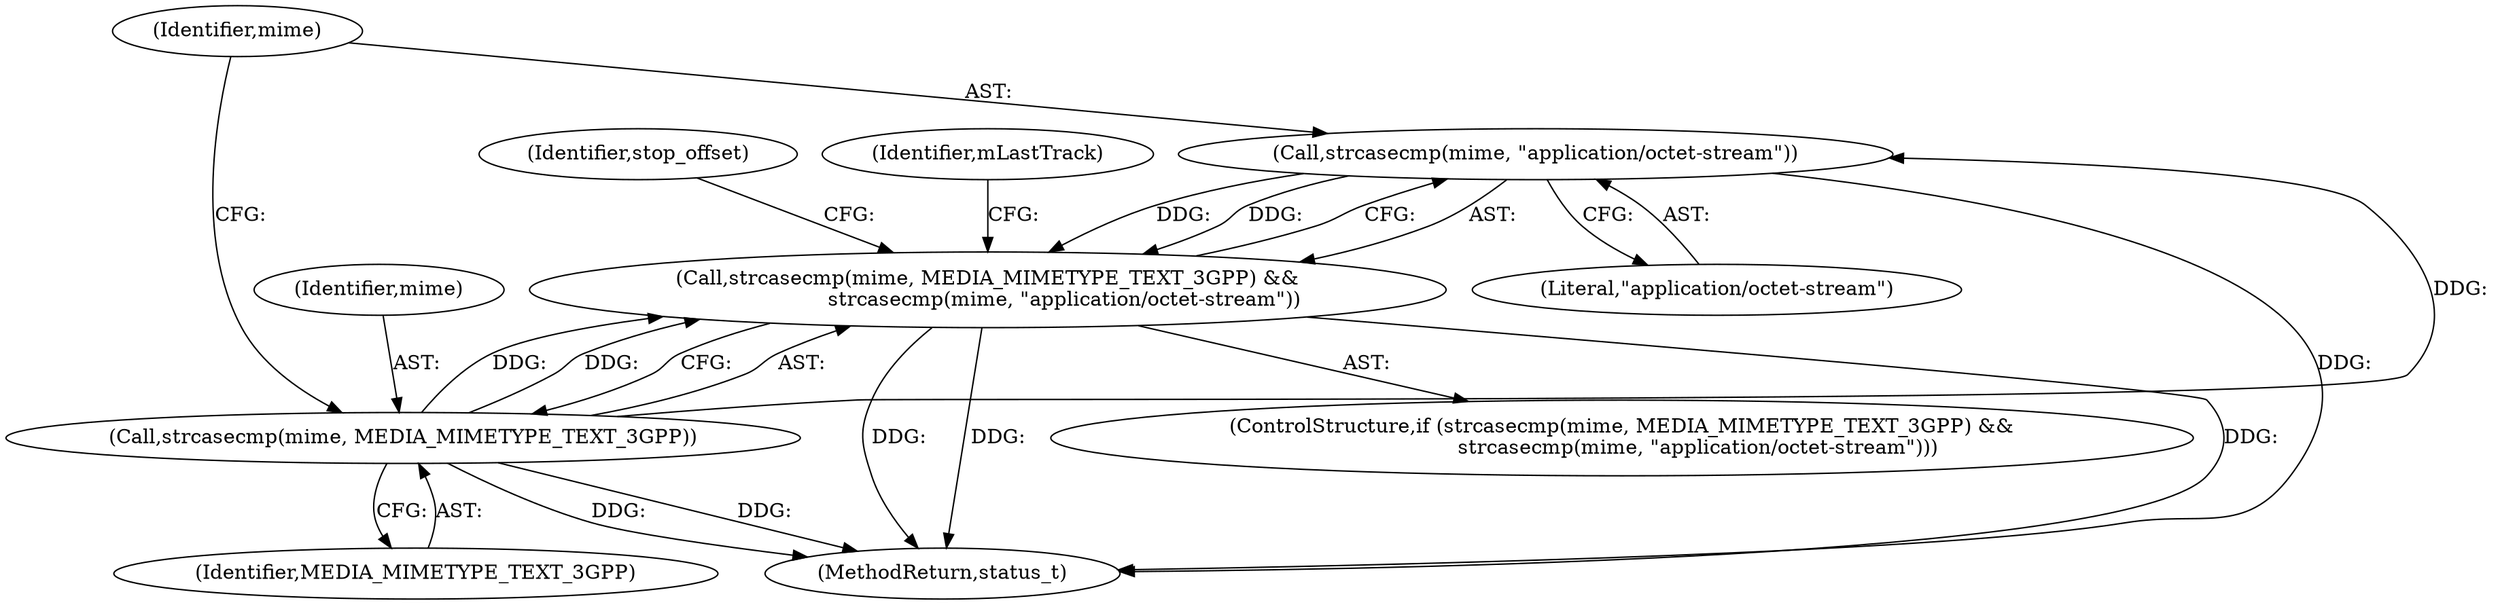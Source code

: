 digraph "0_Android_f81038006b4c59a5a148dcad887371206033c28f_2@pointer" {
"1001510" [label="(Call,strcasecmp(mime, \"application/octet-stream\"))"];
"1001507" [label="(Call,strcasecmp(mime, MEDIA_MIMETYPE_TEXT_3GPP))"];
"1001506" [label="(Call,strcasecmp(mime, MEDIA_MIMETYPE_TEXT_3GPP) &&\n                        strcasecmp(mime, \"application/octet-stream\"))"];
"1001512" [label="(Literal,\"application/octet-stream\")"];
"1001509" [label="(Identifier,MEDIA_MIMETYPE_TEXT_3GPP)"];
"1001507" [label="(Call,strcasecmp(mime, MEDIA_MIMETYPE_TEXT_3GPP))"];
"1001506" [label="(Call,strcasecmp(mime, MEDIA_MIMETYPE_TEXT_3GPP) &&\n                        strcasecmp(mime, \"application/octet-stream\"))"];
"1003289" [label="(MethodReturn,status_t)"];
"1001508" [label="(Identifier,mime)"];
"1001511" [label="(Identifier,mime)"];
"1001505" [label="(ControlStructure,if (strcasecmp(mime, MEDIA_MIMETYPE_TEXT_3GPP) &&\n                        strcasecmp(mime, \"application/octet-stream\")))"];
"1001526" [label="(Identifier,stop_offset)"];
"1001516" [label="(Identifier,mLastTrack)"];
"1001510" [label="(Call,strcasecmp(mime, \"application/octet-stream\"))"];
"1001510" -> "1001506"  [label="AST: "];
"1001510" -> "1001512"  [label="CFG: "];
"1001511" -> "1001510"  [label="AST: "];
"1001512" -> "1001510"  [label="AST: "];
"1001506" -> "1001510"  [label="CFG: "];
"1001510" -> "1003289"  [label="DDG: "];
"1001510" -> "1001506"  [label="DDG: "];
"1001510" -> "1001506"  [label="DDG: "];
"1001507" -> "1001510"  [label="DDG: "];
"1001507" -> "1001506"  [label="AST: "];
"1001507" -> "1001509"  [label="CFG: "];
"1001508" -> "1001507"  [label="AST: "];
"1001509" -> "1001507"  [label="AST: "];
"1001511" -> "1001507"  [label="CFG: "];
"1001506" -> "1001507"  [label="CFG: "];
"1001507" -> "1003289"  [label="DDG: "];
"1001507" -> "1003289"  [label="DDG: "];
"1001507" -> "1001506"  [label="DDG: "];
"1001507" -> "1001506"  [label="DDG: "];
"1001506" -> "1001505"  [label="AST: "];
"1001516" -> "1001506"  [label="CFG: "];
"1001526" -> "1001506"  [label="CFG: "];
"1001506" -> "1003289"  [label="DDG: "];
"1001506" -> "1003289"  [label="DDG: "];
"1001506" -> "1003289"  [label="DDG: "];
}

